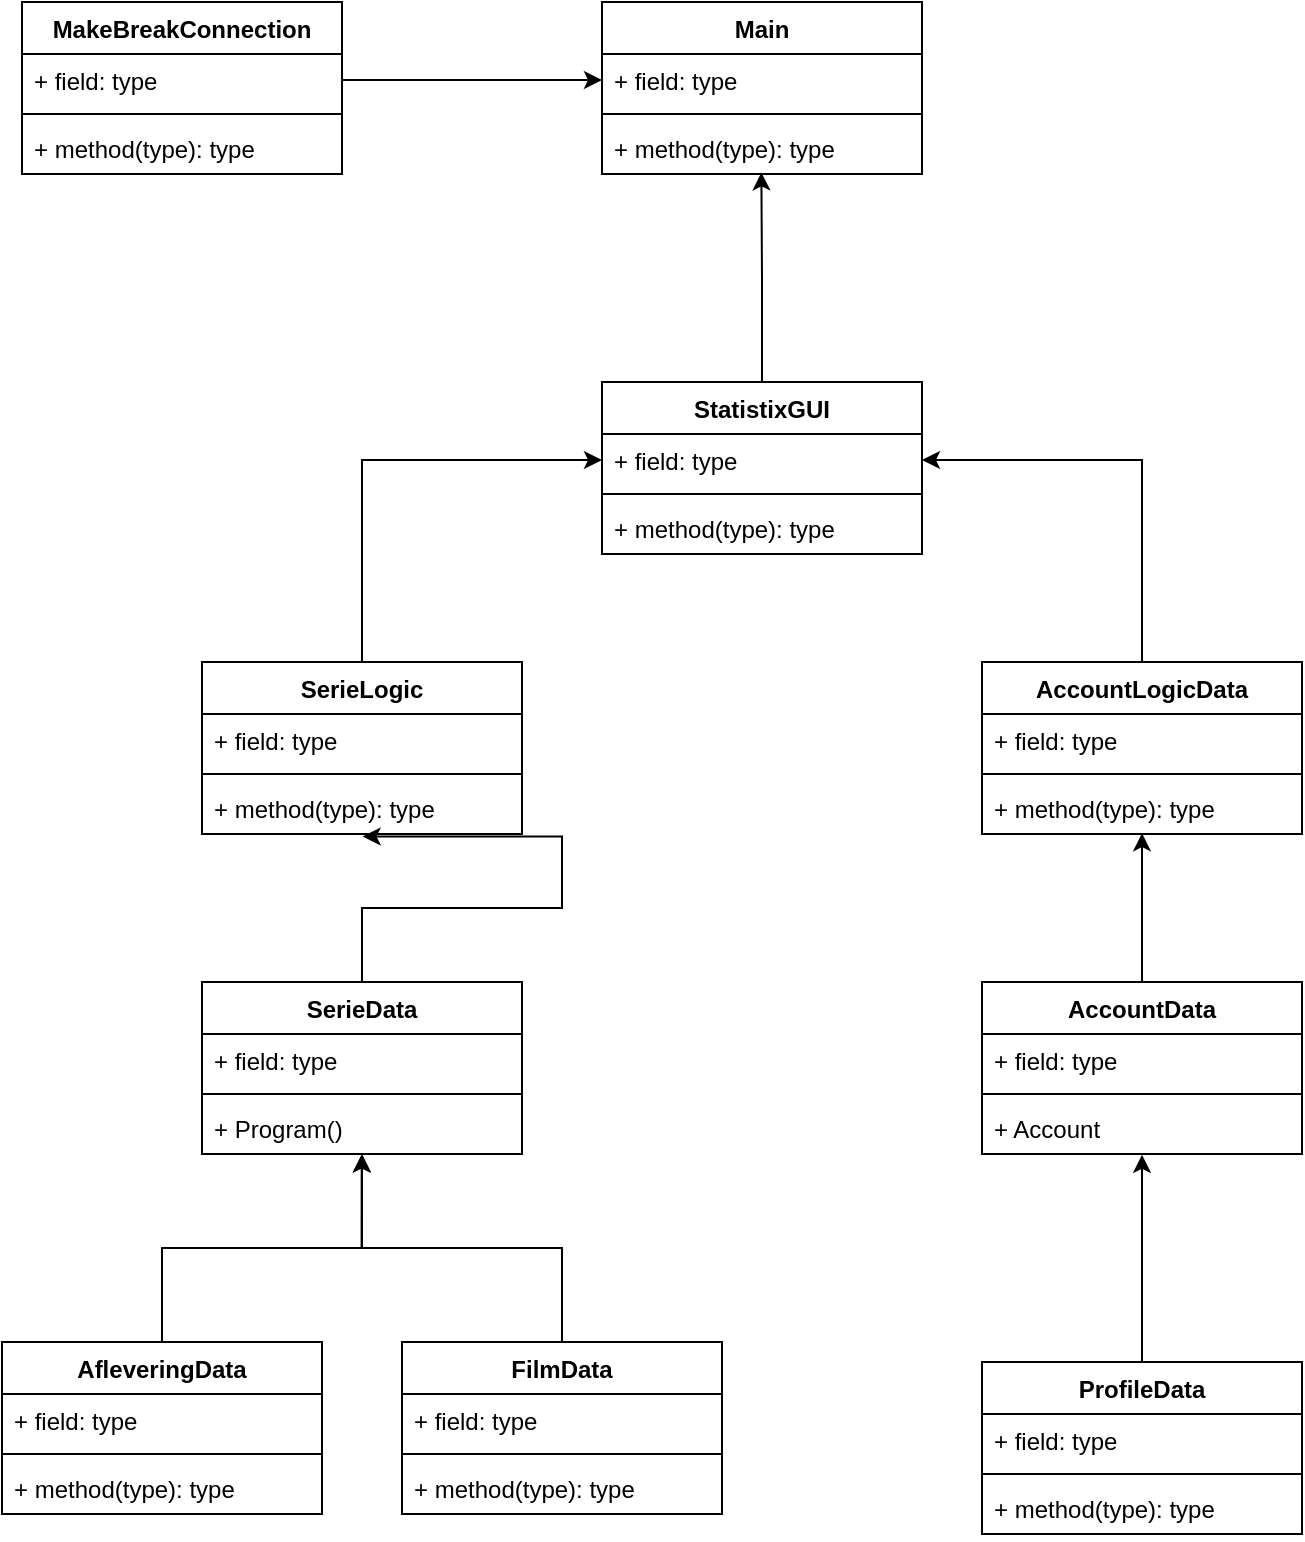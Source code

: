 <mxfile version="12.2.2" type="device" pages="1"><diagram id="GTF6Y3XMVISHfkGuBx8w" name="Page-1"><mxGraphModel dx="1010" dy="579" grid="1" gridSize="10" guides="0" tooltips="1" connect="1" arrows="1" fold="1" page="1" pageScale="1" pageWidth="1000" pageHeight="700" math="0" shadow="0"><root><mxCell id="0"/><mxCell id="1" parent="0"/><mxCell id="vPS-jQdsRzTorE_PlQJ3-11" style="edgeStyle=orthogonalEdgeStyle;rounded=0;orthogonalLoop=1;jettySize=auto;html=1;exitX=0.5;exitY=0;exitDx=0;exitDy=0;entryX=0.498;entryY=0.969;entryDx=0;entryDy=0;entryPerimeter=0;" edge="1" parent="1" source="2X4-WTTQBlErFcfzQOWf-6" target="1c4IL8yIR6FQx4z1yX3B-10"><mxGeometry relative="1" as="geometry"/></mxCell><mxCell id="2X4-WTTQBlErFcfzQOWf-6" value="StatistixGUI" style="swimlane;fontStyle=1;align=center;verticalAlign=top;childLayout=stackLayout;horizontal=1;startSize=26;horizontalStack=0;resizeParent=1;resizeParentMax=0;resizeLast=0;collapsible=1;marginBottom=0;" parent="1" vertex="1"><mxGeometry x="490" y="460" width="160" height="86" as="geometry"/></mxCell><mxCell id="2X4-WTTQBlErFcfzQOWf-7" value="+ field: type" style="text;strokeColor=none;fillColor=none;align=left;verticalAlign=top;spacingLeft=4;spacingRight=4;overflow=hidden;rotatable=0;points=[[0,0.5],[1,0.5]];portConstraint=eastwest;" parent="2X4-WTTQBlErFcfzQOWf-6" vertex="1"><mxGeometry y="26" width="160" height="26" as="geometry"/></mxCell><mxCell id="2X4-WTTQBlErFcfzQOWf-8" value="" style="line;strokeWidth=1;fillColor=none;align=left;verticalAlign=middle;spacingTop=-1;spacingLeft=3;spacingRight=3;rotatable=0;labelPosition=right;points=[];portConstraint=eastwest;" parent="2X4-WTTQBlErFcfzQOWf-6" vertex="1"><mxGeometry y="52" width="160" height="8" as="geometry"/></mxCell><mxCell id="2X4-WTTQBlErFcfzQOWf-9" value="+ method(type): type" style="text;strokeColor=none;fillColor=none;align=left;verticalAlign=top;spacingLeft=4;spacingRight=4;overflow=hidden;rotatable=0;points=[[0,0.5],[1,0.5]];portConstraint=eastwest;" parent="2X4-WTTQBlErFcfzQOWf-6" vertex="1"><mxGeometry y="60" width="160" height="26" as="geometry"/></mxCell><mxCell id="vPS-jQdsRzTorE_PlQJ3-5" style="edgeStyle=orthogonalEdgeStyle;rounded=0;orthogonalLoop=1;jettySize=auto;html=1;exitX=0.5;exitY=0;exitDx=0;exitDy=0;entryX=1;entryY=0.5;entryDx=0;entryDy=0;" edge="1" parent="1" source="2X4-WTTQBlErFcfzQOWf-11" target="2X4-WTTQBlErFcfzQOWf-7"><mxGeometry relative="1" as="geometry"/></mxCell><mxCell id="2X4-WTTQBlErFcfzQOWf-11" value="AccountLogicData" style="swimlane;fontStyle=1;align=center;verticalAlign=top;childLayout=stackLayout;horizontal=1;startSize=26;horizontalStack=0;resizeParent=1;resizeParentMax=0;resizeLast=0;collapsible=1;marginBottom=0;" parent="1" vertex="1"><mxGeometry x="680" y="600" width="160" height="86" as="geometry"/></mxCell><mxCell id="2X4-WTTQBlErFcfzQOWf-12" value="+ field: type" style="text;strokeColor=none;fillColor=none;align=left;verticalAlign=top;spacingLeft=4;spacingRight=4;overflow=hidden;rotatable=0;points=[[0,0.5],[1,0.5]];portConstraint=eastwest;" parent="2X4-WTTQBlErFcfzQOWf-11" vertex="1"><mxGeometry y="26" width="160" height="26" as="geometry"/></mxCell><mxCell id="2X4-WTTQBlErFcfzQOWf-13" value="" style="line;strokeWidth=1;fillColor=none;align=left;verticalAlign=middle;spacingTop=-1;spacingLeft=3;spacingRight=3;rotatable=0;labelPosition=right;points=[];portConstraint=eastwest;" parent="2X4-WTTQBlErFcfzQOWf-11" vertex="1"><mxGeometry y="52" width="160" height="8" as="geometry"/></mxCell><mxCell id="2X4-WTTQBlErFcfzQOWf-14" value="+ method(type): type" style="text;strokeColor=none;fillColor=none;align=left;verticalAlign=top;spacingLeft=4;spacingRight=4;overflow=hidden;rotatable=0;points=[[0,0.5],[1,0.5]];portConstraint=eastwest;" parent="2X4-WTTQBlErFcfzQOWf-11" vertex="1"><mxGeometry y="60" width="160" height="26" as="geometry"/></mxCell><mxCell id="vPS-jQdsRzTorE_PlQJ3-4" style="edgeStyle=orthogonalEdgeStyle;rounded=0;orthogonalLoop=1;jettySize=auto;html=1;exitX=0.5;exitY=0;exitDx=0;exitDy=0;entryX=0;entryY=0.5;entryDx=0;entryDy=0;" edge="1" parent="1" source="2X4-WTTQBlErFcfzQOWf-15" target="2X4-WTTQBlErFcfzQOWf-7"><mxGeometry relative="1" as="geometry"/></mxCell><mxCell id="2X4-WTTQBlErFcfzQOWf-15" value="SerieLogic" style="swimlane;fontStyle=1;align=center;verticalAlign=top;childLayout=stackLayout;horizontal=1;startSize=26;horizontalStack=0;resizeParent=1;resizeParentMax=0;resizeLast=0;collapsible=1;marginBottom=0;" parent="1" vertex="1"><mxGeometry x="290" y="600" width="160" height="86" as="geometry"/></mxCell><mxCell id="2X4-WTTQBlErFcfzQOWf-16" value="+ field: type" style="text;strokeColor=none;fillColor=none;align=left;verticalAlign=top;spacingLeft=4;spacingRight=4;overflow=hidden;rotatable=0;points=[[0,0.5],[1,0.5]];portConstraint=eastwest;" parent="2X4-WTTQBlErFcfzQOWf-15" vertex="1"><mxGeometry y="26" width="160" height="26" as="geometry"/></mxCell><mxCell id="2X4-WTTQBlErFcfzQOWf-17" value="" style="line;strokeWidth=1;fillColor=none;align=left;verticalAlign=middle;spacingTop=-1;spacingLeft=3;spacingRight=3;rotatable=0;labelPosition=right;points=[];portConstraint=eastwest;" parent="2X4-WTTQBlErFcfzQOWf-15" vertex="1"><mxGeometry y="52" width="160" height="8" as="geometry"/></mxCell><mxCell id="2X4-WTTQBlErFcfzQOWf-18" value="+ method(type): type" style="text;strokeColor=none;fillColor=none;align=left;verticalAlign=top;spacingLeft=4;spacingRight=4;overflow=hidden;rotatable=0;points=[[0,0.5],[1,0.5]];portConstraint=eastwest;" parent="2X4-WTTQBlErFcfzQOWf-15" vertex="1"><mxGeometry y="60" width="160" height="26" as="geometry"/></mxCell><mxCell id="vPS-jQdsRzTorE_PlQJ3-2" style="edgeStyle=orthogonalEdgeStyle;rounded=0;orthogonalLoop=1;jettySize=auto;html=1;exitX=0.5;exitY=0;exitDx=0;exitDy=0;entryX=0.502;entryY=1.046;entryDx=0;entryDy=0;entryPerimeter=0;" edge="1" parent="1" source="2X4-WTTQBlErFcfzQOWf-19" target="2X4-WTTQBlErFcfzQOWf-18"><mxGeometry relative="1" as="geometry"/></mxCell><mxCell id="2X4-WTTQBlErFcfzQOWf-19" value="SerieData" style="swimlane;fontStyle=1;align=center;verticalAlign=top;childLayout=stackLayout;horizontal=1;startSize=26;horizontalStack=0;resizeParent=1;resizeParentMax=0;resizeLast=0;collapsible=1;marginBottom=0;" parent="1" vertex="1"><mxGeometry x="290" y="760" width="160" height="86" as="geometry"/></mxCell><mxCell id="2X4-WTTQBlErFcfzQOWf-20" value="+ field: type" style="text;strokeColor=none;fillColor=none;align=left;verticalAlign=top;spacingLeft=4;spacingRight=4;overflow=hidden;rotatable=0;points=[[0,0.5],[1,0.5]];portConstraint=eastwest;" parent="2X4-WTTQBlErFcfzQOWf-19" vertex="1"><mxGeometry y="26" width="160" height="26" as="geometry"/></mxCell><mxCell id="2X4-WTTQBlErFcfzQOWf-21" value="" style="line;strokeWidth=1;fillColor=none;align=left;verticalAlign=middle;spacingTop=-1;spacingLeft=3;spacingRight=3;rotatable=0;labelPosition=right;points=[];portConstraint=eastwest;" parent="2X4-WTTQBlErFcfzQOWf-19" vertex="1"><mxGeometry y="52" width="160" height="8" as="geometry"/></mxCell><mxCell id="2X4-WTTQBlErFcfzQOWf-22" value="+ Program()" style="text;strokeColor=none;fillColor=none;align=left;verticalAlign=top;spacingLeft=4;spacingRight=4;overflow=hidden;rotatable=0;points=[[0,0.5],[1,0.5]];portConstraint=eastwest;" parent="2X4-WTTQBlErFcfzQOWf-19" vertex="1"><mxGeometry y="60" width="160" height="26" as="geometry"/></mxCell><mxCell id="2X4-WTTQBlErFcfzQOWf-31" style="edgeStyle=orthogonalEdgeStyle;rounded=0;orthogonalLoop=1;jettySize=auto;html=1;exitX=0.5;exitY=0;exitDx=0;exitDy=0;entryX=0.499;entryY=1.011;entryDx=0;entryDy=0;entryPerimeter=0;" parent="1" source="2X4-WTTQBlErFcfzQOWf-23" target="2X4-WTTQBlErFcfzQOWf-22" edge="1"><mxGeometry relative="1" as="geometry"/></mxCell><mxCell id="2X4-WTTQBlErFcfzQOWf-23" value="AfleveringData" style="swimlane;fontStyle=1;align=center;verticalAlign=top;childLayout=stackLayout;horizontal=1;startSize=26;horizontalStack=0;resizeParent=1;resizeParentMax=0;resizeLast=0;collapsible=1;marginBottom=0;" parent="1" vertex="1"><mxGeometry x="190" y="940" width="160" height="86" as="geometry"/></mxCell><mxCell id="2X4-WTTQBlErFcfzQOWf-24" value="+ field: type" style="text;strokeColor=none;fillColor=none;align=left;verticalAlign=top;spacingLeft=4;spacingRight=4;overflow=hidden;rotatable=0;points=[[0,0.5],[1,0.5]];portConstraint=eastwest;" parent="2X4-WTTQBlErFcfzQOWf-23" vertex="1"><mxGeometry y="26" width="160" height="26" as="geometry"/></mxCell><mxCell id="2X4-WTTQBlErFcfzQOWf-25" value="" style="line;strokeWidth=1;fillColor=none;align=left;verticalAlign=middle;spacingTop=-1;spacingLeft=3;spacingRight=3;rotatable=0;labelPosition=right;points=[];portConstraint=eastwest;" parent="2X4-WTTQBlErFcfzQOWf-23" vertex="1"><mxGeometry y="52" width="160" height="8" as="geometry"/></mxCell><mxCell id="2X4-WTTQBlErFcfzQOWf-26" value="+ method(type): type" style="text;strokeColor=none;fillColor=none;align=left;verticalAlign=top;spacingLeft=4;spacingRight=4;overflow=hidden;rotatable=0;points=[[0,0.5],[1,0.5]];portConstraint=eastwest;" parent="2X4-WTTQBlErFcfzQOWf-23" vertex="1"><mxGeometry y="60" width="160" height="26" as="geometry"/></mxCell><mxCell id="vPS-jQdsRzTorE_PlQJ3-3" style="edgeStyle=orthogonalEdgeStyle;rounded=0;orthogonalLoop=1;jettySize=auto;html=1;exitX=0.5;exitY=0;exitDx=0;exitDy=0;entryX=0.5;entryY=0.985;entryDx=0;entryDy=0;entryPerimeter=0;" edge="1" parent="1" source="2X4-WTTQBlErFcfzQOWf-27" target="2X4-WTTQBlErFcfzQOWf-14"><mxGeometry relative="1" as="geometry"/></mxCell><mxCell id="2X4-WTTQBlErFcfzQOWf-27" value="AccountData" style="swimlane;fontStyle=1;align=center;verticalAlign=top;childLayout=stackLayout;horizontal=1;startSize=26;horizontalStack=0;resizeParent=1;resizeParentMax=0;resizeLast=0;collapsible=1;marginBottom=0;" parent="1" vertex="1"><mxGeometry x="680" y="760" width="160" height="86" as="geometry"/></mxCell><mxCell id="2X4-WTTQBlErFcfzQOWf-28" value="+ field: type" style="text;strokeColor=none;fillColor=none;align=left;verticalAlign=top;spacingLeft=4;spacingRight=4;overflow=hidden;rotatable=0;points=[[0,0.5],[1,0.5]];portConstraint=eastwest;" parent="2X4-WTTQBlErFcfzQOWf-27" vertex="1"><mxGeometry y="26" width="160" height="26" as="geometry"/></mxCell><mxCell id="2X4-WTTQBlErFcfzQOWf-29" value="" style="line;strokeWidth=1;fillColor=none;align=left;verticalAlign=middle;spacingTop=-1;spacingLeft=3;spacingRight=3;rotatable=0;labelPosition=right;points=[];portConstraint=eastwest;" parent="2X4-WTTQBlErFcfzQOWf-27" vertex="1"><mxGeometry y="52" width="160" height="8" as="geometry"/></mxCell><mxCell id="2X4-WTTQBlErFcfzQOWf-30" value="+ Account" style="text;strokeColor=none;fillColor=none;align=left;verticalAlign=top;spacingLeft=4;spacingRight=4;overflow=hidden;rotatable=0;points=[[0,0.5],[1,0.5]];portConstraint=eastwest;" parent="2X4-WTTQBlErFcfzQOWf-27" vertex="1"><mxGeometry y="60" width="160" height="26" as="geometry"/></mxCell><mxCell id="vPS-jQdsRzTorE_PlQJ3-1" style="edgeStyle=orthogonalEdgeStyle;rounded=0;orthogonalLoop=1;jettySize=auto;html=1;exitX=0.5;exitY=0;exitDx=0;exitDy=0;entryX=0.5;entryY=1.015;entryDx=0;entryDy=0;entryPerimeter=0;" edge="1" parent="1" source="2X4-WTTQBlErFcfzQOWf-43" target="2X4-WTTQBlErFcfzQOWf-30"><mxGeometry relative="1" as="geometry"/></mxCell><mxCell id="2X4-WTTQBlErFcfzQOWf-43" value="ProfileData" style="swimlane;fontStyle=1;align=center;verticalAlign=top;childLayout=stackLayout;horizontal=1;startSize=26;horizontalStack=0;resizeParent=1;resizeParentMax=0;resizeLast=0;collapsible=1;marginBottom=0;" parent="1" vertex="1"><mxGeometry x="680" y="950" width="160" height="86" as="geometry"/></mxCell><mxCell id="2X4-WTTQBlErFcfzQOWf-44" value="+ field: type" style="text;strokeColor=none;fillColor=none;align=left;verticalAlign=top;spacingLeft=4;spacingRight=4;overflow=hidden;rotatable=0;points=[[0,0.5],[1,0.5]];portConstraint=eastwest;" parent="2X4-WTTQBlErFcfzQOWf-43" vertex="1"><mxGeometry y="26" width="160" height="26" as="geometry"/></mxCell><mxCell id="2X4-WTTQBlErFcfzQOWf-45" value="" style="line;strokeWidth=1;fillColor=none;align=left;verticalAlign=middle;spacingTop=-1;spacingLeft=3;spacingRight=3;rotatable=0;labelPosition=right;points=[];portConstraint=eastwest;" parent="2X4-WTTQBlErFcfzQOWf-43" vertex="1"><mxGeometry y="52" width="160" height="8" as="geometry"/></mxCell><mxCell id="2X4-WTTQBlErFcfzQOWf-46" value="+ method(type): type" style="text;strokeColor=none;fillColor=none;align=left;verticalAlign=top;spacingLeft=4;spacingRight=4;overflow=hidden;rotatable=0;points=[[0,0.5],[1,0.5]];portConstraint=eastwest;" parent="2X4-WTTQBlErFcfzQOWf-43" vertex="1"><mxGeometry y="60" width="160" height="26" as="geometry"/></mxCell><mxCell id="1c4IL8yIR6FQx4z1yX3B-7" value="Main" style="swimlane;fontStyle=1;align=center;verticalAlign=top;childLayout=stackLayout;horizontal=1;startSize=26;horizontalStack=0;resizeParent=1;resizeParentMax=0;resizeLast=0;collapsible=1;marginBottom=0;" parent="1" vertex="1"><mxGeometry x="490" y="270" width="160" height="86" as="geometry"/></mxCell><mxCell id="1c4IL8yIR6FQx4z1yX3B-8" value="+ field: type" style="text;strokeColor=none;fillColor=none;align=left;verticalAlign=top;spacingLeft=4;spacingRight=4;overflow=hidden;rotatable=0;points=[[0,0.5],[1,0.5]];portConstraint=eastwest;" parent="1c4IL8yIR6FQx4z1yX3B-7" vertex="1"><mxGeometry y="26" width="160" height="26" as="geometry"/></mxCell><mxCell id="1c4IL8yIR6FQx4z1yX3B-9" value="" style="line;strokeWidth=1;fillColor=none;align=left;verticalAlign=middle;spacingTop=-1;spacingLeft=3;spacingRight=3;rotatable=0;labelPosition=right;points=[];portConstraint=eastwest;" parent="1c4IL8yIR6FQx4z1yX3B-7" vertex="1"><mxGeometry y="52" width="160" height="8" as="geometry"/></mxCell><mxCell id="1c4IL8yIR6FQx4z1yX3B-10" value="+ method(type): type" style="text;strokeColor=none;fillColor=none;align=left;verticalAlign=top;spacingLeft=4;spacingRight=4;overflow=hidden;rotatable=0;points=[[0,0.5],[1,0.5]];portConstraint=eastwest;" parent="1c4IL8yIR6FQx4z1yX3B-7" vertex="1"><mxGeometry y="60" width="160" height="26" as="geometry"/></mxCell><mxCell id="1c4IL8yIR6FQx4z1yX3B-19" style="edgeStyle=orthogonalEdgeStyle;rounded=0;orthogonalLoop=1;jettySize=auto;html=1;exitX=0.5;exitY=0;exitDx=0;exitDy=0;entryX=0.5;entryY=1;entryDx=0;entryDy=0;" parent="1" source="1c4IL8yIR6FQx4z1yX3B-15" target="2X4-WTTQBlErFcfzQOWf-19" edge="1"><mxGeometry relative="1" as="geometry"/></mxCell><mxCell id="1c4IL8yIR6FQx4z1yX3B-15" value="FilmData" style="swimlane;fontStyle=1;align=center;verticalAlign=top;childLayout=stackLayout;horizontal=1;startSize=26;horizontalStack=0;resizeParent=1;resizeParentMax=0;resizeLast=0;collapsible=1;marginBottom=0;" parent="1" vertex="1"><mxGeometry x="390" y="940" width="160" height="86" as="geometry"/></mxCell><mxCell id="1c4IL8yIR6FQx4z1yX3B-16" value="+ field: type" style="text;strokeColor=none;fillColor=none;align=left;verticalAlign=top;spacingLeft=4;spacingRight=4;overflow=hidden;rotatable=0;points=[[0,0.5],[1,0.5]];portConstraint=eastwest;" parent="1c4IL8yIR6FQx4z1yX3B-15" vertex="1"><mxGeometry y="26" width="160" height="26" as="geometry"/></mxCell><mxCell id="1c4IL8yIR6FQx4z1yX3B-17" value="" style="line;strokeWidth=1;fillColor=none;align=left;verticalAlign=middle;spacingTop=-1;spacingLeft=3;spacingRight=3;rotatable=0;labelPosition=right;points=[];portConstraint=eastwest;" parent="1c4IL8yIR6FQx4z1yX3B-15" vertex="1"><mxGeometry y="52" width="160" height="8" as="geometry"/></mxCell><mxCell id="1c4IL8yIR6FQx4z1yX3B-18" value="+ method(type): type" style="text;strokeColor=none;fillColor=none;align=left;verticalAlign=top;spacingLeft=4;spacingRight=4;overflow=hidden;rotatable=0;points=[[0,0.5],[1,0.5]];portConstraint=eastwest;" parent="1c4IL8yIR6FQx4z1yX3B-15" vertex="1"><mxGeometry y="60" width="160" height="26" as="geometry"/></mxCell><mxCell id="vPS-jQdsRzTorE_PlQJ3-6" value="MakeBreakConnection" style="swimlane;fontStyle=1;align=center;verticalAlign=top;childLayout=stackLayout;horizontal=1;startSize=26;horizontalStack=0;resizeParent=1;resizeParentMax=0;resizeLast=0;collapsible=1;marginBottom=0;" vertex="1" parent="1"><mxGeometry x="200" y="270" width="160" height="86" as="geometry"/></mxCell><mxCell id="vPS-jQdsRzTorE_PlQJ3-7" value="+ field: type" style="text;strokeColor=none;fillColor=none;align=left;verticalAlign=top;spacingLeft=4;spacingRight=4;overflow=hidden;rotatable=0;points=[[0,0.5],[1,0.5]];portConstraint=eastwest;" vertex="1" parent="vPS-jQdsRzTorE_PlQJ3-6"><mxGeometry y="26" width="160" height="26" as="geometry"/></mxCell><mxCell id="vPS-jQdsRzTorE_PlQJ3-8" value="" style="line;strokeWidth=1;fillColor=none;align=left;verticalAlign=middle;spacingTop=-1;spacingLeft=3;spacingRight=3;rotatable=0;labelPosition=right;points=[];portConstraint=eastwest;" vertex="1" parent="vPS-jQdsRzTorE_PlQJ3-6"><mxGeometry y="52" width="160" height="8" as="geometry"/></mxCell><mxCell id="vPS-jQdsRzTorE_PlQJ3-9" value="+ method(type): type" style="text;strokeColor=none;fillColor=none;align=left;verticalAlign=top;spacingLeft=4;spacingRight=4;overflow=hidden;rotatable=0;points=[[0,0.5],[1,0.5]];portConstraint=eastwest;" vertex="1" parent="vPS-jQdsRzTorE_PlQJ3-6"><mxGeometry y="60" width="160" height="26" as="geometry"/></mxCell><mxCell id="vPS-jQdsRzTorE_PlQJ3-10" style="edgeStyle=orthogonalEdgeStyle;rounded=0;orthogonalLoop=1;jettySize=auto;html=1;exitX=1;exitY=0.5;exitDx=0;exitDy=0;entryX=0;entryY=0.5;entryDx=0;entryDy=0;" edge="1" parent="1" source="vPS-jQdsRzTorE_PlQJ3-7" target="1c4IL8yIR6FQx4z1yX3B-8"><mxGeometry relative="1" as="geometry"/></mxCell></root></mxGraphModel></diagram></mxfile>